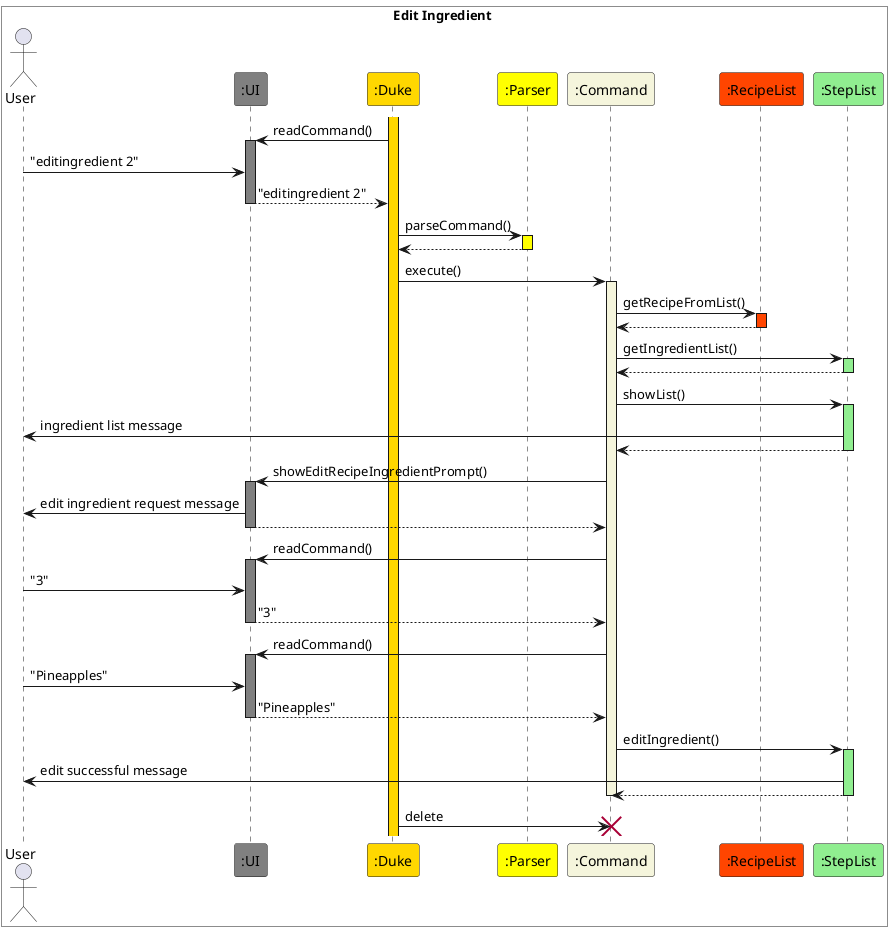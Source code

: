 @startuml EditRecipeIngredients
box Edit Ingredient #White
Actor User
participant ":UI" as UI #Gray
participant ":Duke" as Duke #Gold
participant ":Parser" as Parser #Yellow
participant ":Command" as Command #Beige
participant ":RecipeList" as RecipeList #OrangeRed
participant ":StepList" as IngredientList #LightGreen
end box

activate Duke #Gold
Duke -> UI : readCommand()
activate UI #Gray
User -> UI : "editingredient 2"
UI --> Duke : "editingredient 2"
deactivate UI
Duke -> Parser : parseCommand()
activate Parser #Yellow
Parser --> Duke
deactivate Parser
Duke -> Command : execute()
activate Command #Beige
Command -> RecipeList : getRecipeFromList()
activate RecipeList #OrangeRed
RecipeList --> Command
deactivate RecipeList
Command -> IngredientList: getIngredientList()
activate IngredientList #LightGreen
IngredientList --> Command
deactivate IngredientList
Command -> IngredientList : showList()
activate IngredientList #LightGreen
IngredientList -> User : ingredient list message
IngredientList --> Command
deactivate IngredientList
Command -> UI : showEditRecipeIngredientPrompt()
activate UI #Gray
UI -> User : edit ingredient request message
UI --> Command
deactivate UI
Command -> UI : readCommand()
activate UI #Gray
User -> UI : "3"
UI --> Command : "3"
deactivate UI
Command -> UI : readCommand()
activate UI #Gray
User -> UI : "Pineapples"
UI --> Command : "Pineapples"
deactivate UI
Command -> IngredientList : editIngredient()
activate IngredientList #LightGreen
IngredientList -> User : edit successful message
IngredientList --> Command
deactivate IngredientList
deactivate Command
Duke -> Command : delete
destroy Command


@enduml